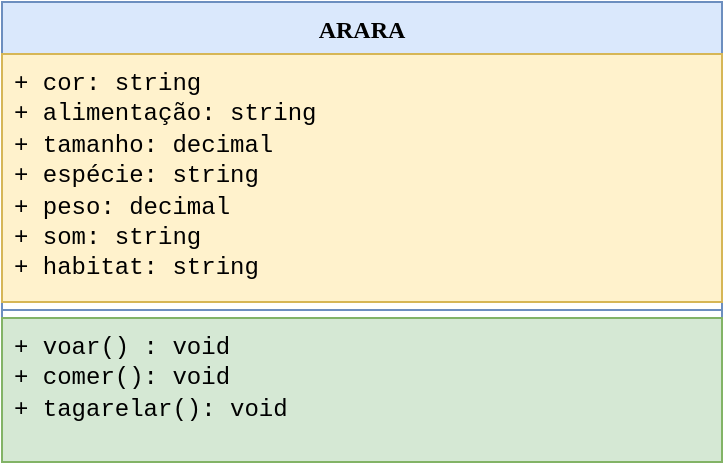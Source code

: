 <mxfile version="21.6.9" type="device">
  <diagram name="Página-1" id="4EmsQni0g9tQMl-hfdy7">
    <mxGraphModel dx="700" dy="383" grid="1" gridSize="10" guides="1" tooltips="1" connect="1" arrows="1" fold="1" page="1" pageScale="1" pageWidth="827" pageHeight="1169" math="0" shadow="0">
      <root>
        <mxCell id="0" />
        <mxCell id="1" parent="0" />
        <mxCell id="xUbvplEkrfPS6SjgiSZU-1" value="&lt;font face=&quot;Lucida Console&quot;&gt;ARARA&lt;/font&gt;" style="swimlane;fontStyle=1;align=center;verticalAlign=top;childLayout=stackLayout;horizontal=1;startSize=26;horizontalStack=0;resizeParent=1;resizeParentMax=0;resizeLast=0;collapsible=1;marginBottom=0;whiteSpace=wrap;html=1;fillColor=#dae8fc;strokeColor=#6c8ebf;" vertex="1" parent="1">
          <mxGeometry x="210" y="180" width="360" height="230" as="geometry">
            <mxRectangle x="210" y="180" width="90" height="30" as="alternateBounds" />
          </mxGeometry>
        </mxCell>
        <mxCell id="xUbvplEkrfPS6SjgiSZU-2" value="&lt;font face=&quot;Courier New&quot;&gt;+ cor: string&lt;br&gt;+ alimentação: string&lt;br&gt;+ tamanho: decimal&lt;br&gt;+ espécie: string&lt;br&gt;+ peso: decimal&lt;br&gt;+ som: string&lt;br&gt;+ habitat: string&lt;/font&gt;" style="text;strokeColor=#d6b656;fillColor=#fff2cc;align=left;verticalAlign=top;spacingLeft=4;spacingRight=4;overflow=hidden;rotatable=0;points=[[0,0.5],[1,0.5]];portConstraint=eastwest;whiteSpace=wrap;html=1;" vertex="1" parent="xUbvplEkrfPS6SjgiSZU-1">
          <mxGeometry y="26" width="360" height="124" as="geometry" />
        </mxCell>
        <mxCell id="xUbvplEkrfPS6SjgiSZU-3" value="" style="line;strokeWidth=1;fillColor=none;align=left;verticalAlign=middle;spacingTop=-1;spacingLeft=3;spacingRight=3;rotatable=0;labelPosition=right;points=[];portConstraint=eastwest;strokeColor=inherit;" vertex="1" parent="xUbvplEkrfPS6SjgiSZU-1">
          <mxGeometry y="150" width="360" height="8" as="geometry" />
        </mxCell>
        <mxCell id="xUbvplEkrfPS6SjgiSZU-4" value="&lt;font face=&quot;Courier New&quot;&gt;+ voar() : void&lt;br&gt;+ comer(): void&lt;br&gt;+ tagarelar(): void&lt;/font&gt;" style="text;strokeColor=#82b366;fillColor=#d5e8d4;align=left;verticalAlign=top;spacingLeft=4;spacingRight=4;overflow=hidden;rotatable=0;points=[[0,0.5],[1,0.5]];portConstraint=eastwest;whiteSpace=wrap;html=1;" vertex="1" parent="xUbvplEkrfPS6SjgiSZU-1">
          <mxGeometry y="158" width="360" height="72" as="geometry" />
        </mxCell>
      </root>
    </mxGraphModel>
  </diagram>
</mxfile>
